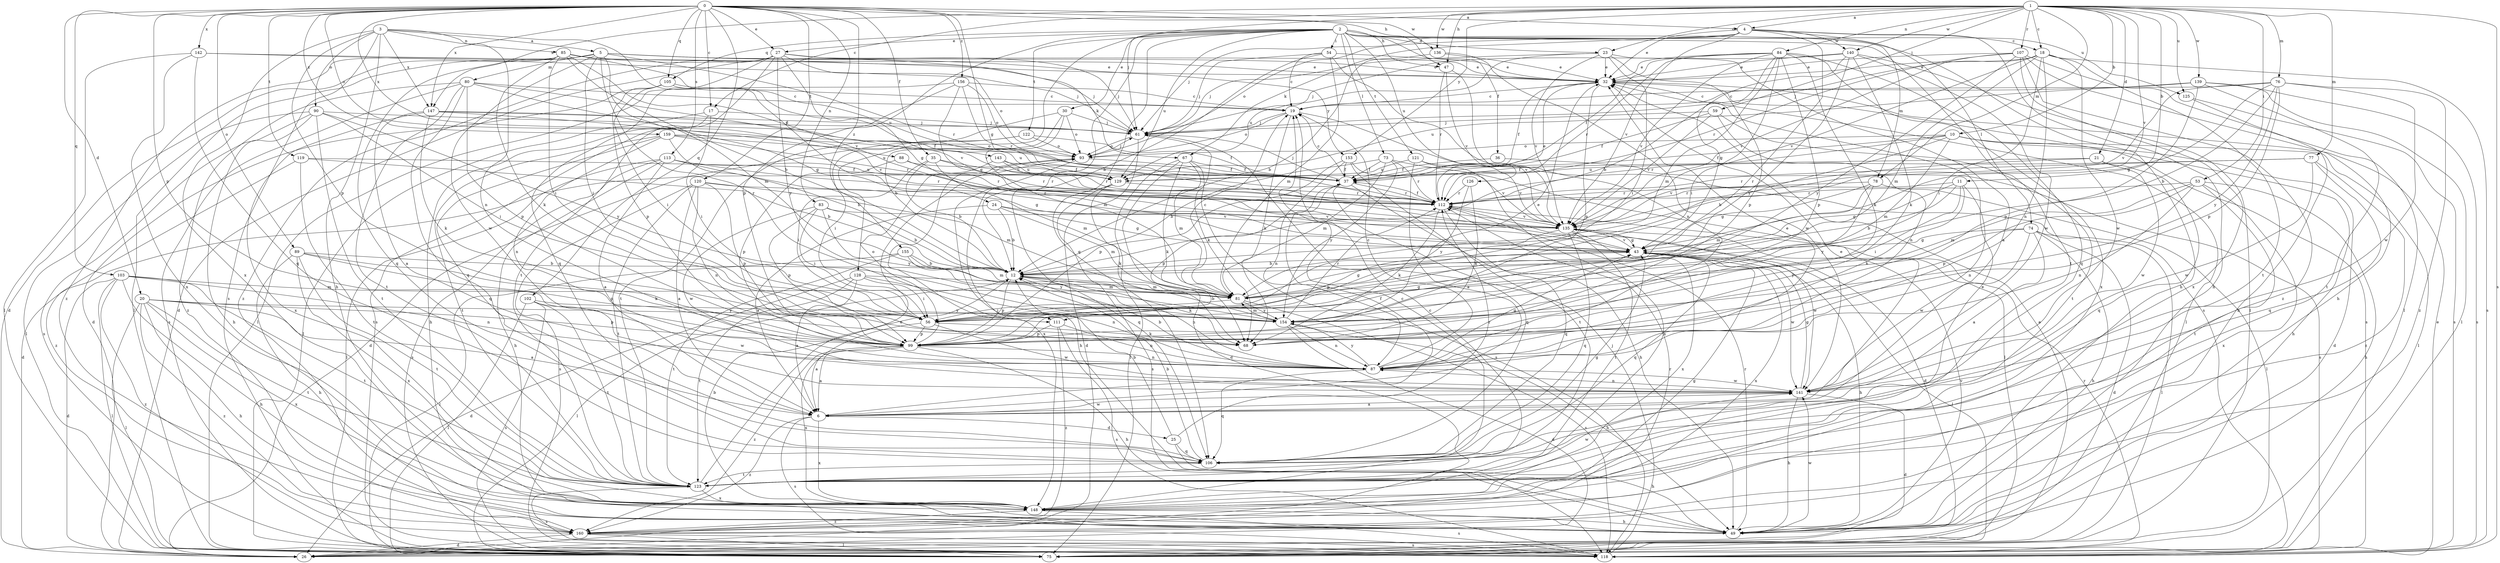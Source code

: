 strict digraph  {
0;
1;
2;
3;
4;
5;
6;
10;
11;
12;
17;
18;
19;
20;
21;
23;
24;
25;
26;
27;
30;
32;
35;
36;
37;
43;
47;
49;
53;
54;
56;
59;
61;
67;
68;
73;
74;
75;
76;
77;
78;
80;
81;
83;
84;
85;
87;
88;
89;
90;
93;
99;
102;
103;
105;
106;
107;
111;
112;
113;
118;
119;
120;
121;
122;
123;
125;
126;
128;
129;
135;
136;
139;
140;
141;
142;
143;
147;
148;
153;
154;
155;
156;
159;
160;
0 -> 4  [label=a];
0 -> 17  [label=c];
0 -> 20  [label=d];
0 -> 27  [label=e];
0 -> 35  [label=f];
0 -> 43  [label=g];
0 -> 47  [label=h];
0 -> 83  [label=n];
0 -> 88  [label=o];
0 -> 89  [label=o];
0 -> 99  [label=p];
0 -> 102  [label=q];
0 -> 103  [label=q];
0 -> 105  [label=q];
0 -> 113  [label=s];
0 -> 119  [label=t];
0 -> 120  [label=t];
0 -> 136  [label=w];
0 -> 142  [label=x];
0 -> 143  [label=x];
0 -> 147  [label=x];
0 -> 155  [label=z];
0 -> 156  [label=z];
0 -> 159  [label=z];
1 -> 4  [label=a];
1 -> 10  [label=b];
1 -> 11  [label=b];
1 -> 17  [label=c];
1 -> 18  [label=c];
1 -> 21  [label=d];
1 -> 23  [label=d];
1 -> 47  [label=h];
1 -> 53  [label=i];
1 -> 59  [label=j];
1 -> 61  [label=j];
1 -> 76  [label=m];
1 -> 77  [label=m];
1 -> 78  [label=m];
1 -> 84  [label=n];
1 -> 107  [label=r];
1 -> 118  [label=s];
1 -> 125  [label=u];
1 -> 135  [label=v];
1 -> 136  [label=w];
1 -> 139  [label=w];
1 -> 140  [label=w];
1 -> 147  [label=x];
1 -> 153  [label=y];
2 -> 23  [label=d];
2 -> 27  [label=e];
2 -> 30  [label=e];
2 -> 36  [label=f];
2 -> 47  [label=h];
2 -> 49  [label=h];
2 -> 54  [label=i];
2 -> 73  [label=l];
2 -> 78  [label=m];
2 -> 99  [label=p];
2 -> 105  [label=q];
2 -> 106  [label=q];
2 -> 111  [label=r];
2 -> 121  [label=t];
2 -> 122  [label=t];
2 -> 123  [label=t];
2 -> 125  [label=u];
2 -> 126  [label=u];
2 -> 128  [label=u];
2 -> 129  [label=u];
3 -> 5  [label=a];
3 -> 24  [label=d];
3 -> 49  [label=h];
3 -> 85  [label=n];
3 -> 87  [label=n];
3 -> 90  [label=o];
3 -> 99  [label=p];
3 -> 118  [label=s];
3 -> 147  [label=x];
3 -> 148  [label=x];
4 -> 18  [label=c];
4 -> 32  [label=e];
4 -> 49  [label=h];
4 -> 61  [label=j];
4 -> 67  [label=k];
4 -> 74  [label=l];
4 -> 93  [label=o];
4 -> 111  [label=r];
4 -> 135  [label=v];
4 -> 140  [label=w];
5 -> 32  [label=e];
5 -> 56  [label=i];
5 -> 67  [label=k];
5 -> 75  [label=l];
5 -> 80  [label=m];
5 -> 81  [label=m];
5 -> 106  [label=q];
5 -> 111  [label=r];
5 -> 112  [label=r];
5 -> 141  [label=w];
5 -> 153  [label=y];
6 -> 25  [label=d];
6 -> 32  [label=e];
6 -> 37  [label=f];
6 -> 118  [label=s];
6 -> 141  [label=w];
6 -> 148  [label=x];
6 -> 160  [label=z];
10 -> 12  [label=b];
10 -> 26  [label=d];
10 -> 37  [label=f];
10 -> 49  [label=h];
10 -> 75  [label=l];
10 -> 81  [label=m];
10 -> 93  [label=o];
10 -> 112  [label=r];
11 -> 12  [label=b];
11 -> 43  [label=g];
11 -> 56  [label=i];
11 -> 68  [label=k];
11 -> 87  [label=n];
11 -> 112  [label=r];
12 -> 68  [label=k];
12 -> 75  [label=l];
12 -> 81  [label=m];
12 -> 87  [label=n];
12 -> 99  [label=p];
17 -> 49  [label=h];
17 -> 56  [label=i];
17 -> 61  [label=j];
17 -> 75  [label=l];
18 -> 32  [label=e];
18 -> 56  [label=i];
18 -> 61  [label=j];
18 -> 81  [label=m];
18 -> 87  [label=n];
18 -> 118  [label=s];
18 -> 123  [label=t];
18 -> 135  [label=v];
18 -> 141  [label=w];
19 -> 61  [label=j];
19 -> 68  [label=k];
19 -> 93  [label=o];
19 -> 135  [label=v];
20 -> 6  [label=a];
20 -> 49  [label=h];
20 -> 75  [label=l];
20 -> 99  [label=p];
20 -> 123  [label=t];
20 -> 148  [label=x];
20 -> 154  [label=y];
20 -> 160  [label=z];
21 -> 37  [label=f];
21 -> 106  [label=q];
21 -> 135  [label=v];
21 -> 141  [label=w];
23 -> 6  [label=a];
23 -> 32  [label=e];
23 -> 56  [label=i];
23 -> 61  [label=j];
23 -> 99  [label=p];
23 -> 129  [label=u];
23 -> 135  [label=v];
24 -> 6  [label=a];
24 -> 12  [label=b];
24 -> 43  [label=g];
24 -> 81  [label=m];
24 -> 135  [label=v];
25 -> 12  [label=b];
25 -> 49  [label=h];
25 -> 106  [label=q];
25 -> 112  [label=r];
27 -> 26  [label=d];
27 -> 32  [label=e];
27 -> 43  [label=g];
27 -> 61  [label=j];
27 -> 93  [label=o];
27 -> 106  [label=q];
27 -> 123  [label=t];
27 -> 154  [label=y];
27 -> 160  [label=z];
30 -> 12  [label=b];
30 -> 61  [label=j];
30 -> 81  [label=m];
30 -> 93  [label=o];
30 -> 123  [label=t];
32 -> 19  [label=c];
32 -> 37  [label=f];
32 -> 75  [label=l];
32 -> 99  [label=p];
32 -> 118  [label=s];
35 -> 12  [label=b];
35 -> 56  [label=i];
35 -> 81  [label=m];
35 -> 112  [label=r];
35 -> 129  [label=u];
36 -> 37  [label=f];
36 -> 118  [label=s];
37 -> 19  [label=c];
37 -> 49  [label=h];
37 -> 61  [label=j];
37 -> 99  [label=p];
37 -> 106  [label=q];
37 -> 112  [label=r];
43 -> 12  [label=b];
43 -> 49  [label=h];
43 -> 75  [label=l];
43 -> 106  [label=q];
43 -> 135  [label=v];
43 -> 141  [label=w];
43 -> 148  [label=x];
47 -> 87  [label=n];
47 -> 112  [label=r];
47 -> 135  [label=v];
49 -> 112  [label=r];
49 -> 135  [label=v];
49 -> 141  [label=w];
53 -> 49  [label=h];
53 -> 81  [label=m];
53 -> 87  [label=n];
53 -> 99  [label=p];
53 -> 112  [label=r];
53 -> 123  [label=t];
53 -> 148  [label=x];
54 -> 12  [label=b];
54 -> 19  [label=c];
54 -> 32  [label=e];
54 -> 61  [label=j];
54 -> 81  [label=m];
54 -> 118  [label=s];
56 -> 6  [label=a];
56 -> 32  [label=e];
56 -> 43  [label=g];
56 -> 68  [label=k];
56 -> 99  [label=p];
56 -> 141  [label=w];
59 -> 37  [label=f];
59 -> 61  [label=j];
59 -> 87  [label=n];
59 -> 123  [label=t];
59 -> 135  [label=v];
61 -> 26  [label=d];
61 -> 68  [label=k];
61 -> 93  [label=o];
67 -> 26  [label=d];
67 -> 37  [label=f];
67 -> 68  [label=k];
67 -> 75  [label=l];
67 -> 81  [label=m];
67 -> 118  [label=s];
73 -> 12  [label=b];
73 -> 37  [label=f];
73 -> 75  [label=l];
73 -> 81  [label=m];
73 -> 112  [label=r];
73 -> 154  [label=y];
74 -> 6  [label=a];
74 -> 26  [label=d];
74 -> 43  [label=g];
74 -> 49  [label=h];
74 -> 75  [label=l];
74 -> 141  [label=w];
74 -> 154  [label=y];
75 -> 32  [label=e];
76 -> 12  [label=b];
76 -> 19  [label=c];
76 -> 43  [label=g];
76 -> 99  [label=p];
76 -> 135  [label=v];
76 -> 141  [label=w];
76 -> 154  [label=y];
76 -> 160  [label=z];
77 -> 106  [label=q];
77 -> 112  [label=r];
77 -> 129  [label=u];
77 -> 141  [label=w];
77 -> 160  [label=z];
78 -> 43  [label=g];
78 -> 75  [label=l];
78 -> 81  [label=m];
78 -> 112  [label=r];
78 -> 154  [label=y];
80 -> 19  [label=c];
80 -> 43  [label=g];
80 -> 99  [label=p];
80 -> 106  [label=q];
80 -> 118  [label=s];
80 -> 123  [label=t];
80 -> 135  [label=v];
80 -> 160  [label=z];
81 -> 19  [label=c];
81 -> 43  [label=g];
81 -> 56  [label=i];
81 -> 118  [label=s];
81 -> 154  [label=y];
83 -> 12  [label=b];
83 -> 56  [label=i];
83 -> 99  [label=p];
83 -> 135  [label=v];
83 -> 141  [label=w];
83 -> 154  [label=y];
84 -> 32  [label=e];
84 -> 37  [label=f];
84 -> 43  [label=g];
84 -> 56  [label=i];
84 -> 68  [label=k];
84 -> 81  [label=m];
84 -> 99  [label=p];
84 -> 106  [label=q];
84 -> 112  [label=r];
84 -> 135  [label=v];
84 -> 148  [label=x];
85 -> 12  [label=b];
85 -> 26  [label=d];
85 -> 32  [label=e];
85 -> 56  [label=i];
85 -> 61  [label=j];
85 -> 68  [label=k];
85 -> 129  [label=u];
85 -> 135  [label=v];
85 -> 160  [label=z];
87 -> 12  [label=b];
87 -> 19  [label=c];
87 -> 32  [label=e];
87 -> 43  [label=g];
87 -> 106  [label=q];
87 -> 141  [label=w];
87 -> 154  [label=y];
88 -> 37  [label=f];
88 -> 99  [label=p];
88 -> 112  [label=r];
89 -> 12  [label=b];
89 -> 49  [label=h];
89 -> 68  [label=k];
89 -> 99  [label=p];
89 -> 123  [label=t];
89 -> 148  [label=x];
90 -> 49  [label=h];
90 -> 56  [label=i];
90 -> 61  [label=j];
90 -> 75  [label=l];
90 -> 118  [label=s];
90 -> 123  [label=t];
90 -> 154  [label=y];
93 -> 37  [label=f];
93 -> 49  [label=h];
93 -> 61  [label=j];
93 -> 148  [label=x];
99 -> 6  [label=a];
99 -> 49  [label=h];
99 -> 87  [label=n];
99 -> 93  [label=o];
99 -> 148  [label=x];
99 -> 160  [label=z];
102 -> 75  [label=l];
102 -> 118  [label=s];
102 -> 123  [label=t];
102 -> 141  [label=w];
102 -> 154  [label=y];
103 -> 26  [label=d];
103 -> 49  [label=h];
103 -> 75  [label=l];
103 -> 81  [label=m];
103 -> 87  [label=n];
103 -> 123  [label=t];
103 -> 160  [label=z];
105 -> 19  [label=c];
105 -> 26  [label=d];
105 -> 56  [label=i];
105 -> 99  [label=p];
105 -> 135  [label=v];
106 -> 12  [label=b];
106 -> 43  [label=g];
106 -> 123  [label=t];
107 -> 32  [label=e];
107 -> 49  [label=h];
107 -> 75  [label=l];
107 -> 112  [label=r];
107 -> 135  [label=v];
107 -> 148  [label=x];
107 -> 154  [label=y];
107 -> 160  [label=z];
111 -> 87  [label=n];
111 -> 99  [label=p];
111 -> 118  [label=s];
111 -> 160  [label=z];
112 -> 26  [label=d];
112 -> 32  [label=e];
112 -> 37  [label=f];
112 -> 68  [label=k];
112 -> 106  [label=q];
112 -> 135  [label=v];
113 -> 6  [label=a];
113 -> 43  [label=g];
113 -> 49  [label=h];
113 -> 75  [label=l];
113 -> 112  [label=r];
113 -> 118  [label=s];
113 -> 129  [label=u];
118 -> 32  [label=e];
118 -> 61  [label=j];
118 -> 112  [label=r];
119 -> 12  [label=b];
119 -> 37  [label=f];
119 -> 123  [label=t];
119 -> 160  [label=z];
120 -> 6  [label=a];
120 -> 81  [label=m];
120 -> 87  [label=n];
120 -> 99  [label=p];
120 -> 112  [label=r];
120 -> 118  [label=s];
120 -> 123  [label=t];
121 -> 6  [label=a];
121 -> 129  [label=u];
121 -> 135  [label=v];
121 -> 148  [label=x];
122 -> 26  [label=d];
122 -> 37  [label=f];
122 -> 56  [label=i];
122 -> 93  [label=o];
123 -> 19  [label=c];
123 -> 32  [label=e];
123 -> 93  [label=o];
123 -> 118  [label=s];
123 -> 141  [label=w];
123 -> 148  [label=x];
125 -> 49  [label=h];
125 -> 118  [label=s];
126 -> 68  [label=k];
126 -> 112  [label=r];
126 -> 154  [label=y];
128 -> 6  [label=a];
128 -> 26  [label=d];
128 -> 56  [label=i];
128 -> 81  [label=m];
128 -> 87  [label=n];
128 -> 123  [label=t];
129 -> 68  [label=k];
129 -> 106  [label=q];
129 -> 112  [label=r];
129 -> 118  [label=s];
135 -> 43  [label=g];
135 -> 99  [label=p];
135 -> 106  [label=q];
135 -> 123  [label=t];
135 -> 141  [label=w];
135 -> 148  [label=x];
136 -> 12  [label=b];
136 -> 32  [label=e];
136 -> 141  [label=w];
139 -> 19  [label=c];
139 -> 75  [label=l];
139 -> 99  [label=p];
139 -> 118  [label=s];
139 -> 123  [label=t];
139 -> 129  [label=u];
140 -> 12  [label=b];
140 -> 32  [label=e];
140 -> 61  [label=j];
140 -> 68  [label=k];
140 -> 75  [label=l];
140 -> 141  [label=w];
140 -> 154  [label=y];
141 -> 6  [label=a];
141 -> 26  [label=d];
141 -> 43  [label=g];
141 -> 49  [label=h];
141 -> 87  [label=n];
142 -> 32  [label=e];
142 -> 61  [label=j];
142 -> 75  [label=l];
142 -> 106  [label=q];
142 -> 148  [label=x];
143 -> 26  [label=d];
143 -> 37  [label=f];
143 -> 112  [label=r];
143 -> 129  [label=u];
147 -> 6  [label=a];
147 -> 37  [label=f];
147 -> 61  [label=j];
147 -> 68  [label=k];
147 -> 135  [label=v];
147 -> 148  [label=x];
148 -> 12  [label=b];
148 -> 19  [label=c];
148 -> 43  [label=g];
148 -> 49  [label=h];
148 -> 118  [label=s];
148 -> 160  [label=z];
153 -> 37  [label=f];
153 -> 87  [label=n];
153 -> 99  [label=p];
153 -> 123  [label=t];
153 -> 135  [label=v];
154 -> 12  [label=b];
154 -> 26  [label=d];
154 -> 49  [label=h];
154 -> 81  [label=m];
154 -> 87  [label=n];
154 -> 112  [label=r];
155 -> 12  [label=b];
155 -> 75  [label=l];
155 -> 81  [label=m];
155 -> 123  [label=t];
155 -> 154  [label=y];
156 -> 19  [label=c];
156 -> 43  [label=g];
156 -> 75  [label=l];
156 -> 93  [label=o];
156 -> 112  [label=r];
156 -> 118  [label=s];
159 -> 12  [label=b];
159 -> 87  [label=n];
159 -> 93  [label=o];
159 -> 106  [label=q];
159 -> 112  [label=r];
159 -> 123  [label=t];
159 -> 129  [label=u];
160 -> 26  [label=d];
160 -> 75  [label=l];
160 -> 112  [label=r];
160 -> 118  [label=s];
}
